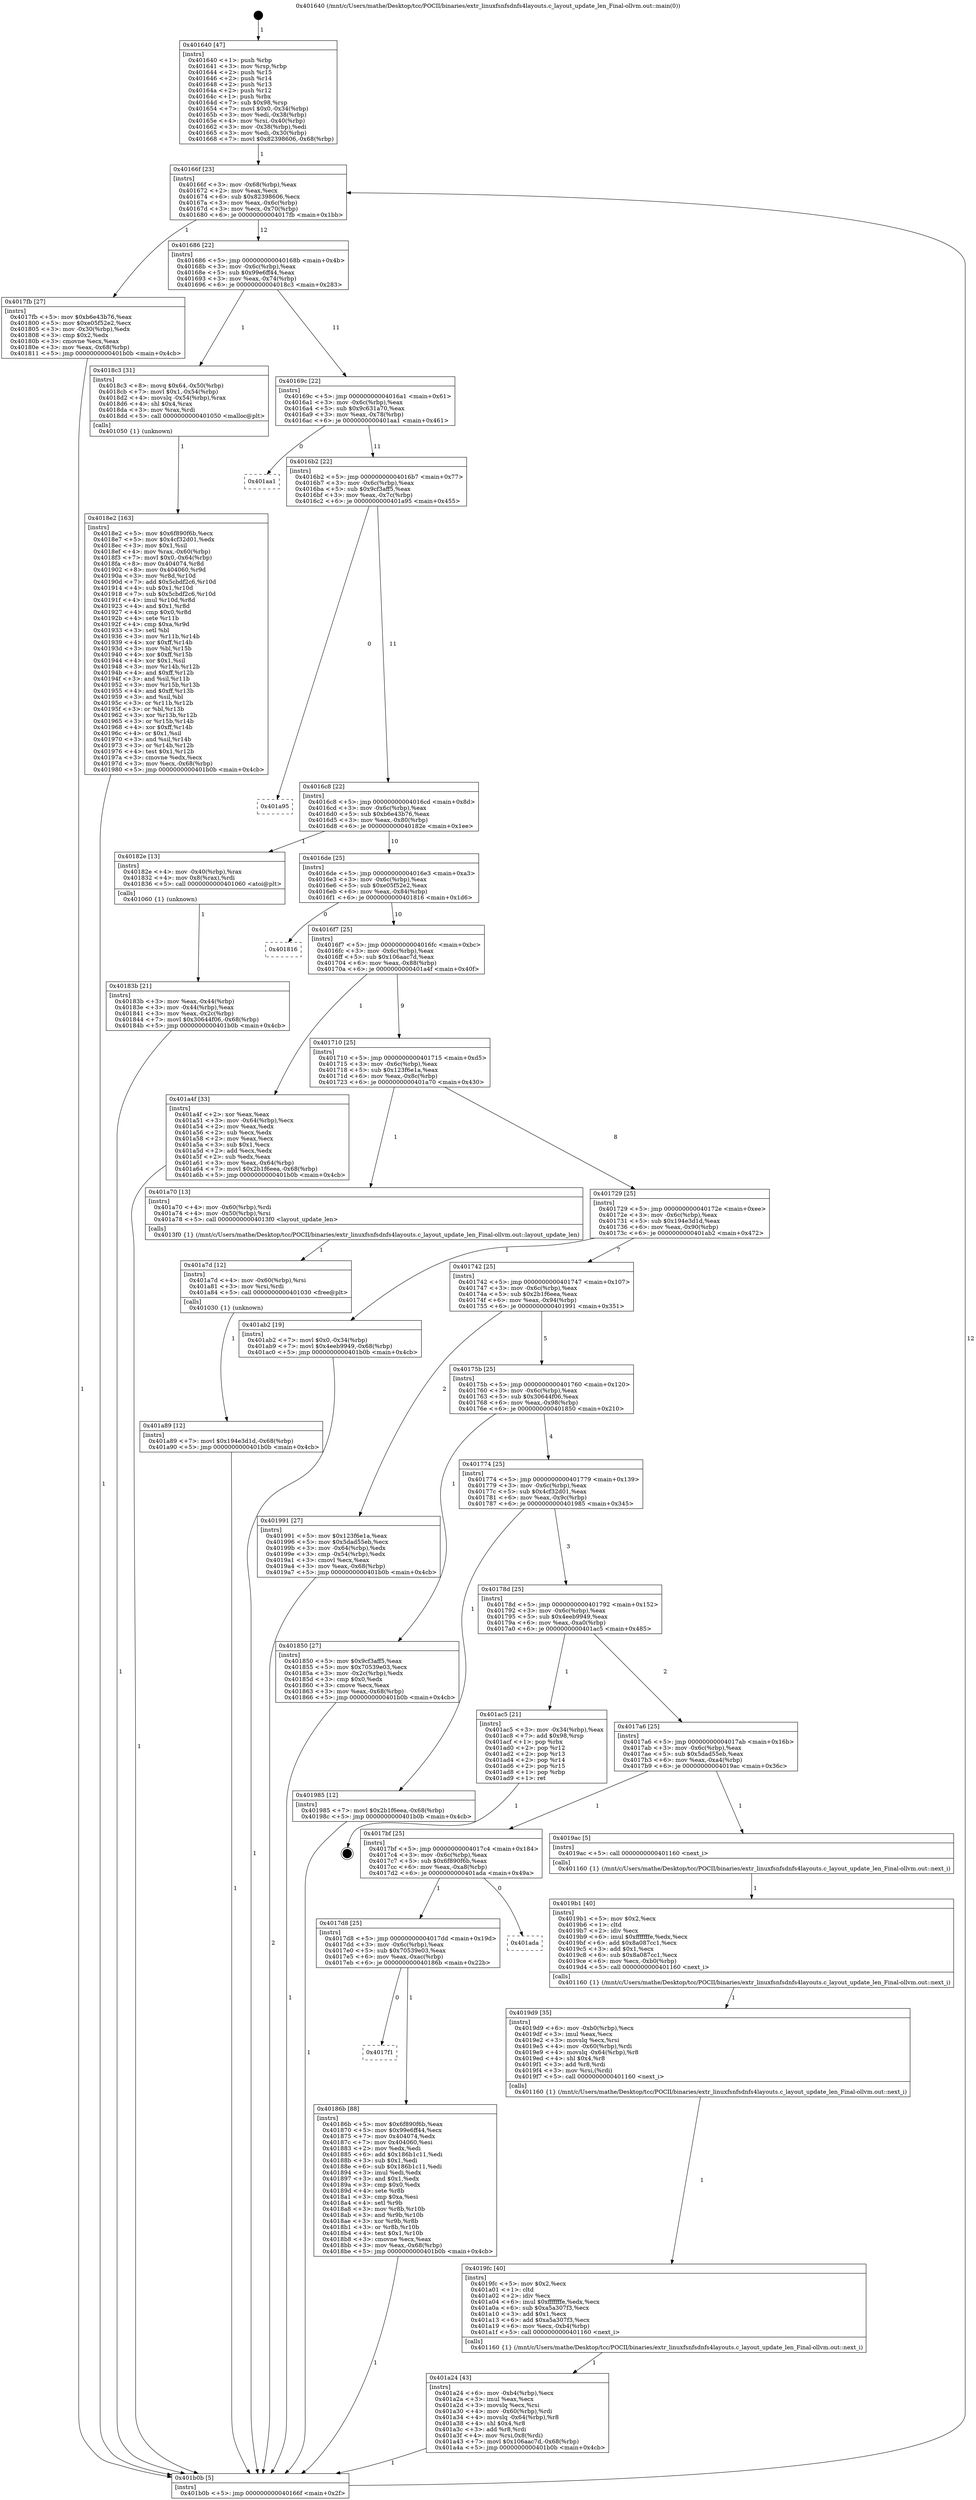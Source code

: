 digraph "0x401640" {
  label = "0x401640 (/mnt/c/Users/mathe/Desktop/tcc/POCII/binaries/extr_linuxfsnfsdnfs4layouts.c_layout_update_len_Final-ollvm.out::main(0))"
  labelloc = "t"
  node[shape=record]

  Entry [label="",width=0.3,height=0.3,shape=circle,fillcolor=black,style=filled]
  "0x40166f" [label="{
     0x40166f [23]\l
     | [instrs]\l
     &nbsp;&nbsp;0x40166f \<+3\>: mov -0x68(%rbp),%eax\l
     &nbsp;&nbsp;0x401672 \<+2\>: mov %eax,%ecx\l
     &nbsp;&nbsp;0x401674 \<+6\>: sub $0x82398606,%ecx\l
     &nbsp;&nbsp;0x40167a \<+3\>: mov %eax,-0x6c(%rbp)\l
     &nbsp;&nbsp;0x40167d \<+3\>: mov %ecx,-0x70(%rbp)\l
     &nbsp;&nbsp;0x401680 \<+6\>: je 00000000004017fb \<main+0x1bb\>\l
  }"]
  "0x4017fb" [label="{
     0x4017fb [27]\l
     | [instrs]\l
     &nbsp;&nbsp;0x4017fb \<+5\>: mov $0xb6e43b76,%eax\l
     &nbsp;&nbsp;0x401800 \<+5\>: mov $0xe05f52e2,%ecx\l
     &nbsp;&nbsp;0x401805 \<+3\>: mov -0x30(%rbp),%edx\l
     &nbsp;&nbsp;0x401808 \<+3\>: cmp $0x2,%edx\l
     &nbsp;&nbsp;0x40180b \<+3\>: cmovne %ecx,%eax\l
     &nbsp;&nbsp;0x40180e \<+3\>: mov %eax,-0x68(%rbp)\l
     &nbsp;&nbsp;0x401811 \<+5\>: jmp 0000000000401b0b \<main+0x4cb\>\l
  }"]
  "0x401686" [label="{
     0x401686 [22]\l
     | [instrs]\l
     &nbsp;&nbsp;0x401686 \<+5\>: jmp 000000000040168b \<main+0x4b\>\l
     &nbsp;&nbsp;0x40168b \<+3\>: mov -0x6c(%rbp),%eax\l
     &nbsp;&nbsp;0x40168e \<+5\>: sub $0x99e6ff44,%eax\l
     &nbsp;&nbsp;0x401693 \<+3\>: mov %eax,-0x74(%rbp)\l
     &nbsp;&nbsp;0x401696 \<+6\>: je 00000000004018c3 \<main+0x283\>\l
  }"]
  "0x401b0b" [label="{
     0x401b0b [5]\l
     | [instrs]\l
     &nbsp;&nbsp;0x401b0b \<+5\>: jmp 000000000040166f \<main+0x2f\>\l
  }"]
  "0x401640" [label="{
     0x401640 [47]\l
     | [instrs]\l
     &nbsp;&nbsp;0x401640 \<+1\>: push %rbp\l
     &nbsp;&nbsp;0x401641 \<+3\>: mov %rsp,%rbp\l
     &nbsp;&nbsp;0x401644 \<+2\>: push %r15\l
     &nbsp;&nbsp;0x401646 \<+2\>: push %r14\l
     &nbsp;&nbsp;0x401648 \<+2\>: push %r13\l
     &nbsp;&nbsp;0x40164a \<+2\>: push %r12\l
     &nbsp;&nbsp;0x40164c \<+1\>: push %rbx\l
     &nbsp;&nbsp;0x40164d \<+7\>: sub $0x98,%rsp\l
     &nbsp;&nbsp;0x401654 \<+7\>: movl $0x0,-0x34(%rbp)\l
     &nbsp;&nbsp;0x40165b \<+3\>: mov %edi,-0x38(%rbp)\l
     &nbsp;&nbsp;0x40165e \<+4\>: mov %rsi,-0x40(%rbp)\l
     &nbsp;&nbsp;0x401662 \<+3\>: mov -0x38(%rbp),%edi\l
     &nbsp;&nbsp;0x401665 \<+3\>: mov %edi,-0x30(%rbp)\l
     &nbsp;&nbsp;0x401668 \<+7\>: movl $0x82398606,-0x68(%rbp)\l
  }"]
  Exit [label="",width=0.3,height=0.3,shape=circle,fillcolor=black,style=filled,peripheries=2]
  "0x4018c3" [label="{
     0x4018c3 [31]\l
     | [instrs]\l
     &nbsp;&nbsp;0x4018c3 \<+8\>: movq $0x64,-0x50(%rbp)\l
     &nbsp;&nbsp;0x4018cb \<+7\>: movl $0x1,-0x54(%rbp)\l
     &nbsp;&nbsp;0x4018d2 \<+4\>: movslq -0x54(%rbp),%rax\l
     &nbsp;&nbsp;0x4018d6 \<+4\>: shl $0x4,%rax\l
     &nbsp;&nbsp;0x4018da \<+3\>: mov %rax,%rdi\l
     &nbsp;&nbsp;0x4018dd \<+5\>: call 0000000000401050 \<malloc@plt\>\l
     | [calls]\l
     &nbsp;&nbsp;0x401050 \{1\} (unknown)\l
  }"]
  "0x40169c" [label="{
     0x40169c [22]\l
     | [instrs]\l
     &nbsp;&nbsp;0x40169c \<+5\>: jmp 00000000004016a1 \<main+0x61\>\l
     &nbsp;&nbsp;0x4016a1 \<+3\>: mov -0x6c(%rbp),%eax\l
     &nbsp;&nbsp;0x4016a4 \<+5\>: sub $0x9c631a70,%eax\l
     &nbsp;&nbsp;0x4016a9 \<+3\>: mov %eax,-0x78(%rbp)\l
     &nbsp;&nbsp;0x4016ac \<+6\>: je 0000000000401aa1 \<main+0x461\>\l
  }"]
  "0x401a89" [label="{
     0x401a89 [12]\l
     | [instrs]\l
     &nbsp;&nbsp;0x401a89 \<+7\>: movl $0x194e3d1d,-0x68(%rbp)\l
     &nbsp;&nbsp;0x401a90 \<+5\>: jmp 0000000000401b0b \<main+0x4cb\>\l
  }"]
  "0x401aa1" [label="{
     0x401aa1\l
  }", style=dashed]
  "0x4016b2" [label="{
     0x4016b2 [22]\l
     | [instrs]\l
     &nbsp;&nbsp;0x4016b2 \<+5\>: jmp 00000000004016b7 \<main+0x77\>\l
     &nbsp;&nbsp;0x4016b7 \<+3\>: mov -0x6c(%rbp),%eax\l
     &nbsp;&nbsp;0x4016ba \<+5\>: sub $0x9cf3aff5,%eax\l
     &nbsp;&nbsp;0x4016bf \<+3\>: mov %eax,-0x7c(%rbp)\l
     &nbsp;&nbsp;0x4016c2 \<+6\>: je 0000000000401a95 \<main+0x455\>\l
  }"]
  "0x401a7d" [label="{
     0x401a7d [12]\l
     | [instrs]\l
     &nbsp;&nbsp;0x401a7d \<+4\>: mov -0x60(%rbp),%rsi\l
     &nbsp;&nbsp;0x401a81 \<+3\>: mov %rsi,%rdi\l
     &nbsp;&nbsp;0x401a84 \<+5\>: call 0000000000401030 \<free@plt\>\l
     | [calls]\l
     &nbsp;&nbsp;0x401030 \{1\} (unknown)\l
  }"]
  "0x401a95" [label="{
     0x401a95\l
  }", style=dashed]
  "0x4016c8" [label="{
     0x4016c8 [22]\l
     | [instrs]\l
     &nbsp;&nbsp;0x4016c8 \<+5\>: jmp 00000000004016cd \<main+0x8d\>\l
     &nbsp;&nbsp;0x4016cd \<+3\>: mov -0x6c(%rbp),%eax\l
     &nbsp;&nbsp;0x4016d0 \<+5\>: sub $0xb6e43b76,%eax\l
     &nbsp;&nbsp;0x4016d5 \<+3\>: mov %eax,-0x80(%rbp)\l
     &nbsp;&nbsp;0x4016d8 \<+6\>: je 000000000040182e \<main+0x1ee\>\l
  }"]
  "0x401a24" [label="{
     0x401a24 [43]\l
     | [instrs]\l
     &nbsp;&nbsp;0x401a24 \<+6\>: mov -0xb4(%rbp),%ecx\l
     &nbsp;&nbsp;0x401a2a \<+3\>: imul %eax,%ecx\l
     &nbsp;&nbsp;0x401a2d \<+3\>: movslq %ecx,%rsi\l
     &nbsp;&nbsp;0x401a30 \<+4\>: mov -0x60(%rbp),%rdi\l
     &nbsp;&nbsp;0x401a34 \<+4\>: movslq -0x64(%rbp),%r8\l
     &nbsp;&nbsp;0x401a38 \<+4\>: shl $0x4,%r8\l
     &nbsp;&nbsp;0x401a3c \<+3\>: add %r8,%rdi\l
     &nbsp;&nbsp;0x401a3f \<+4\>: mov %rsi,0x8(%rdi)\l
     &nbsp;&nbsp;0x401a43 \<+7\>: movl $0x106aac7d,-0x68(%rbp)\l
     &nbsp;&nbsp;0x401a4a \<+5\>: jmp 0000000000401b0b \<main+0x4cb\>\l
  }"]
  "0x40182e" [label="{
     0x40182e [13]\l
     | [instrs]\l
     &nbsp;&nbsp;0x40182e \<+4\>: mov -0x40(%rbp),%rax\l
     &nbsp;&nbsp;0x401832 \<+4\>: mov 0x8(%rax),%rdi\l
     &nbsp;&nbsp;0x401836 \<+5\>: call 0000000000401060 \<atoi@plt\>\l
     | [calls]\l
     &nbsp;&nbsp;0x401060 \{1\} (unknown)\l
  }"]
  "0x4016de" [label="{
     0x4016de [25]\l
     | [instrs]\l
     &nbsp;&nbsp;0x4016de \<+5\>: jmp 00000000004016e3 \<main+0xa3\>\l
     &nbsp;&nbsp;0x4016e3 \<+3\>: mov -0x6c(%rbp),%eax\l
     &nbsp;&nbsp;0x4016e6 \<+5\>: sub $0xe05f52e2,%eax\l
     &nbsp;&nbsp;0x4016eb \<+6\>: mov %eax,-0x84(%rbp)\l
     &nbsp;&nbsp;0x4016f1 \<+6\>: je 0000000000401816 \<main+0x1d6\>\l
  }"]
  "0x40183b" [label="{
     0x40183b [21]\l
     | [instrs]\l
     &nbsp;&nbsp;0x40183b \<+3\>: mov %eax,-0x44(%rbp)\l
     &nbsp;&nbsp;0x40183e \<+3\>: mov -0x44(%rbp),%eax\l
     &nbsp;&nbsp;0x401841 \<+3\>: mov %eax,-0x2c(%rbp)\l
     &nbsp;&nbsp;0x401844 \<+7\>: movl $0x30644f06,-0x68(%rbp)\l
     &nbsp;&nbsp;0x40184b \<+5\>: jmp 0000000000401b0b \<main+0x4cb\>\l
  }"]
  "0x4019fc" [label="{
     0x4019fc [40]\l
     | [instrs]\l
     &nbsp;&nbsp;0x4019fc \<+5\>: mov $0x2,%ecx\l
     &nbsp;&nbsp;0x401a01 \<+1\>: cltd\l
     &nbsp;&nbsp;0x401a02 \<+2\>: idiv %ecx\l
     &nbsp;&nbsp;0x401a04 \<+6\>: imul $0xfffffffe,%edx,%ecx\l
     &nbsp;&nbsp;0x401a0a \<+6\>: sub $0xa5a307f3,%ecx\l
     &nbsp;&nbsp;0x401a10 \<+3\>: add $0x1,%ecx\l
     &nbsp;&nbsp;0x401a13 \<+6\>: add $0xa5a307f3,%ecx\l
     &nbsp;&nbsp;0x401a19 \<+6\>: mov %ecx,-0xb4(%rbp)\l
     &nbsp;&nbsp;0x401a1f \<+5\>: call 0000000000401160 \<next_i\>\l
     | [calls]\l
     &nbsp;&nbsp;0x401160 \{1\} (/mnt/c/Users/mathe/Desktop/tcc/POCII/binaries/extr_linuxfsnfsdnfs4layouts.c_layout_update_len_Final-ollvm.out::next_i)\l
  }"]
  "0x401816" [label="{
     0x401816\l
  }", style=dashed]
  "0x4016f7" [label="{
     0x4016f7 [25]\l
     | [instrs]\l
     &nbsp;&nbsp;0x4016f7 \<+5\>: jmp 00000000004016fc \<main+0xbc\>\l
     &nbsp;&nbsp;0x4016fc \<+3\>: mov -0x6c(%rbp),%eax\l
     &nbsp;&nbsp;0x4016ff \<+5\>: sub $0x106aac7d,%eax\l
     &nbsp;&nbsp;0x401704 \<+6\>: mov %eax,-0x88(%rbp)\l
     &nbsp;&nbsp;0x40170a \<+6\>: je 0000000000401a4f \<main+0x40f\>\l
  }"]
  "0x4019d9" [label="{
     0x4019d9 [35]\l
     | [instrs]\l
     &nbsp;&nbsp;0x4019d9 \<+6\>: mov -0xb0(%rbp),%ecx\l
     &nbsp;&nbsp;0x4019df \<+3\>: imul %eax,%ecx\l
     &nbsp;&nbsp;0x4019e2 \<+3\>: movslq %ecx,%rsi\l
     &nbsp;&nbsp;0x4019e5 \<+4\>: mov -0x60(%rbp),%rdi\l
     &nbsp;&nbsp;0x4019e9 \<+4\>: movslq -0x64(%rbp),%r8\l
     &nbsp;&nbsp;0x4019ed \<+4\>: shl $0x4,%r8\l
     &nbsp;&nbsp;0x4019f1 \<+3\>: add %r8,%rdi\l
     &nbsp;&nbsp;0x4019f4 \<+3\>: mov %rsi,(%rdi)\l
     &nbsp;&nbsp;0x4019f7 \<+5\>: call 0000000000401160 \<next_i\>\l
     | [calls]\l
     &nbsp;&nbsp;0x401160 \{1\} (/mnt/c/Users/mathe/Desktop/tcc/POCII/binaries/extr_linuxfsnfsdnfs4layouts.c_layout_update_len_Final-ollvm.out::next_i)\l
  }"]
  "0x401a4f" [label="{
     0x401a4f [33]\l
     | [instrs]\l
     &nbsp;&nbsp;0x401a4f \<+2\>: xor %eax,%eax\l
     &nbsp;&nbsp;0x401a51 \<+3\>: mov -0x64(%rbp),%ecx\l
     &nbsp;&nbsp;0x401a54 \<+2\>: mov %eax,%edx\l
     &nbsp;&nbsp;0x401a56 \<+2\>: sub %ecx,%edx\l
     &nbsp;&nbsp;0x401a58 \<+2\>: mov %eax,%ecx\l
     &nbsp;&nbsp;0x401a5a \<+3\>: sub $0x1,%ecx\l
     &nbsp;&nbsp;0x401a5d \<+2\>: add %ecx,%edx\l
     &nbsp;&nbsp;0x401a5f \<+2\>: sub %edx,%eax\l
     &nbsp;&nbsp;0x401a61 \<+3\>: mov %eax,-0x64(%rbp)\l
     &nbsp;&nbsp;0x401a64 \<+7\>: movl $0x2b1f6eea,-0x68(%rbp)\l
     &nbsp;&nbsp;0x401a6b \<+5\>: jmp 0000000000401b0b \<main+0x4cb\>\l
  }"]
  "0x401710" [label="{
     0x401710 [25]\l
     | [instrs]\l
     &nbsp;&nbsp;0x401710 \<+5\>: jmp 0000000000401715 \<main+0xd5\>\l
     &nbsp;&nbsp;0x401715 \<+3\>: mov -0x6c(%rbp),%eax\l
     &nbsp;&nbsp;0x401718 \<+5\>: sub $0x123f6e1a,%eax\l
     &nbsp;&nbsp;0x40171d \<+6\>: mov %eax,-0x8c(%rbp)\l
     &nbsp;&nbsp;0x401723 \<+6\>: je 0000000000401a70 \<main+0x430\>\l
  }"]
  "0x4019b1" [label="{
     0x4019b1 [40]\l
     | [instrs]\l
     &nbsp;&nbsp;0x4019b1 \<+5\>: mov $0x2,%ecx\l
     &nbsp;&nbsp;0x4019b6 \<+1\>: cltd\l
     &nbsp;&nbsp;0x4019b7 \<+2\>: idiv %ecx\l
     &nbsp;&nbsp;0x4019b9 \<+6\>: imul $0xfffffffe,%edx,%ecx\l
     &nbsp;&nbsp;0x4019bf \<+6\>: add $0x8a087cc1,%ecx\l
     &nbsp;&nbsp;0x4019c5 \<+3\>: add $0x1,%ecx\l
     &nbsp;&nbsp;0x4019c8 \<+6\>: sub $0x8a087cc1,%ecx\l
     &nbsp;&nbsp;0x4019ce \<+6\>: mov %ecx,-0xb0(%rbp)\l
     &nbsp;&nbsp;0x4019d4 \<+5\>: call 0000000000401160 \<next_i\>\l
     | [calls]\l
     &nbsp;&nbsp;0x401160 \{1\} (/mnt/c/Users/mathe/Desktop/tcc/POCII/binaries/extr_linuxfsnfsdnfs4layouts.c_layout_update_len_Final-ollvm.out::next_i)\l
  }"]
  "0x401a70" [label="{
     0x401a70 [13]\l
     | [instrs]\l
     &nbsp;&nbsp;0x401a70 \<+4\>: mov -0x60(%rbp),%rdi\l
     &nbsp;&nbsp;0x401a74 \<+4\>: mov -0x50(%rbp),%rsi\l
     &nbsp;&nbsp;0x401a78 \<+5\>: call 00000000004013f0 \<layout_update_len\>\l
     | [calls]\l
     &nbsp;&nbsp;0x4013f0 \{1\} (/mnt/c/Users/mathe/Desktop/tcc/POCII/binaries/extr_linuxfsnfsdnfs4layouts.c_layout_update_len_Final-ollvm.out::layout_update_len)\l
  }"]
  "0x401729" [label="{
     0x401729 [25]\l
     | [instrs]\l
     &nbsp;&nbsp;0x401729 \<+5\>: jmp 000000000040172e \<main+0xee\>\l
     &nbsp;&nbsp;0x40172e \<+3\>: mov -0x6c(%rbp),%eax\l
     &nbsp;&nbsp;0x401731 \<+5\>: sub $0x194e3d1d,%eax\l
     &nbsp;&nbsp;0x401736 \<+6\>: mov %eax,-0x90(%rbp)\l
     &nbsp;&nbsp;0x40173c \<+6\>: je 0000000000401ab2 \<main+0x472\>\l
  }"]
  "0x4018e2" [label="{
     0x4018e2 [163]\l
     | [instrs]\l
     &nbsp;&nbsp;0x4018e2 \<+5\>: mov $0x6f890f6b,%ecx\l
     &nbsp;&nbsp;0x4018e7 \<+5\>: mov $0x4cf32d01,%edx\l
     &nbsp;&nbsp;0x4018ec \<+3\>: mov $0x1,%sil\l
     &nbsp;&nbsp;0x4018ef \<+4\>: mov %rax,-0x60(%rbp)\l
     &nbsp;&nbsp;0x4018f3 \<+7\>: movl $0x0,-0x64(%rbp)\l
     &nbsp;&nbsp;0x4018fa \<+8\>: mov 0x404074,%r8d\l
     &nbsp;&nbsp;0x401902 \<+8\>: mov 0x404060,%r9d\l
     &nbsp;&nbsp;0x40190a \<+3\>: mov %r8d,%r10d\l
     &nbsp;&nbsp;0x40190d \<+7\>: add $0x5cbdf2c6,%r10d\l
     &nbsp;&nbsp;0x401914 \<+4\>: sub $0x1,%r10d\l
     &nbsp;&nbsp;0x401918 \<+7\>: sub $0x5cbdf2c6,%r10d\l
     &nbsp;&nbsp;0x40191f \<+4\>: imul %r10d,%r8d\l
     &nbsp;&nbsp;0x401923 \<+4\>: and $0x1,%r8d\l
     &nbsp;&nbsp;0x401927 \<+4\>: cmp $0x0,%r8d\l
     &nbsp;&nbsp;0x40192b \<+4\>: sete %r11b\l
     &nbsp;&nbsp;0x40192f \<+4\>: cmp $0xa,%r9d\l
     &nbsp;&nbsp;0x401933 \<+3\>: setl %bl\l
     &nbsp;&nbsp;0x401936 \<+3\>: mov %r11b,%r14b\l
     &nbsp;&nbsp;0x401939 \<+4\>: xor $0xff,%r14b\l
     &nbsp;&nbsp;0x40193d \<+3\>: mov %bl,%r15b\l
     &nbsp;&nbsp;0x401940 \<+4\>: xor $0xff,%r15b\l
     &nbsp;&nbsp;0x401944 \<+4\>: xor $0x1,%sil\l
     &nbsp;&nbsp;0x401948 \<+3\>: mov %r14b,%r12b\l
     &nbsp;&nbsp;0x40194b \<+4\>: and $0xff,%r12b\l
     &nbsp;&nbsp;0x40194f \<+3\>: and %sil,%r11b\l
     &nbsp;&nbsp;0x401952 \<+3\>: mov %r15b,%r13b\l
     &nbsp;&nbsp;0x401955 \<+4\>: and $0xff,%r13b\l
     &nbsp;&nbsp;0x401959 \<+3\>: and %sil,%bl\l
     &nbsp;&nbsp;0x40195c \<+3\>: or %r11b,%r12b\l
     &nbsp;&nbsp;0x40195f \<+3\>: or %bl,%r13b\l
     &nbsp;&nbsp;0x401962 \<+3\>: xor %r13b,%r12b\l
     &nbsp;&nbsp;0x401965 \<+3\>: or %r15b,%r14b\l
     &nbsp;&nbsp;0x401968 \<+4\>: xor $0xff,%r14b\l
     &nbsp;&nbsp;0x40196c \<+4\>: or $0x1,%sil\l
     &nbsp;&nbsp;0x401970 \<+3\>: and %sil,%r14b\l
     &nbsp;&nbsp;0x401973 \<+3\>: or %r14b,%r12b\l
     &nbsp;&nbsp;0x401976 \<+4\>: test $0x1,%r12b\l
     &nbsp;&nbsp;0x40197a \<+3\>: cmovne %edx,%ecx\l
     &nbsp;&nbsp;0x40197d \<+3\>: mov %ecx,-0x68(%rbp)\l
     &nbsp;&nbsp;0x401980 \<+5\>: jmp 0000000000401b0b \<main+0x4cb\>\l
  }"]
  "0x401ab2" [label="{
     0x401ab2 [19]\l
     | [instrs]\l
     &nbsp;&nbsp;0x401ab2 \<+7\>: movl $0x0,-0x34(%rbp)\l
     &nbsp;&nbsp;0x401ab9 \<+7\>: movl $0x4eeb9949,-0x68(%rbp)\l
     &nbsp;&nbsp;0x401ac0 \<+5\>: jmp 0000000000401b0b \<main+0x4cb\>\l
  }"]
  "0x401742" [label="{
     0x401742 [25]\l
     | [instrs]\l
     &nbsp;&nbsp;0x401742 \<+5\>: jmp 0000000000401747 \<main+0x107\>\l
     &nbsp;&nbsp;0x401747 \<+3\>: mov -0x6c(%rbp),%eax\l
     &nbsp;&nbsp;0x40174a \<+5\>: sub $0x2b1f6eea,%eax\l
     &nbsp;&nbsp;0x40174f \<+6\>: mov %eax,-0x94(%rbp)\l
     &nbsp;&nbsp;0x401755 \<+6\>: je 0000000000401991 \<main+0x351\>\l
  }"]
  "0x4017f1" [label="{
     0x4017f1\l
  }", style=dashed]
  "0x401991" [label="{
     0x401991 [27]\l
     | [instrs]\l
     &nbsp;&nbsp;0x401991 \<+5\>: mov $0x123f6e1a,%eax\l
     &nbsp;&nbsp;0x401996 \<+5\>: mov $0x5dad55eb,%ecx\l
     &nbsp;&nbsp;0x40199b \<+3\>: mov -0x64(%rbp),%edx\l
     &nbsp;&nbsp;0x40199e \<+3\>: cmp -0x54(%rbp),%edx\l
     &nbsp;&nbsp;0x4019a1 \<+3\>: cmovl %ecx,%eax\l
     &nbsp;&nbsp;0x4019a4 \<+3\>: mov %eax,-0x68(%rbp)\l
     &nbsp;&nbsp;0x4019a7 \<+5\>: jmp 0000000000401b0b \<main+0x4cb\>\l
  }"]
  "0x40175b" [label="{
     0x40175b [25]\l
     | [instrs]\l
     &nbsp;&nbsp;0x40175b \<+5\>: jmp 0000000000401760 \<main+0x120\>\l
     &nbsp;&nbsp;0x401760 \<+3\>: mov -0x6c(%rbp),%eax\l
     &nbsp;&nbsp;0x401763 \<+5\>: sub $0x30644f06,%eax\l
     &nbsp;&nbsp;0x401768 \<+6\>: mov %eax,-0x98(%rbp)\l
     &nbsp;&nbsp;0x40176e \<+6\>: je 0000000000401850 \<main+0x210\>\l
  }"]
  "0x40186b" [label="{
     0x40186b [88]\l
     | [instrs]\l
     &nbsp;&nbsp;0x40186b \<+5\>: mov $0x6f890f6b,%eax\l
     &nbsp;&nbsp;0x401870 \<+5\>: mov $0x99e6ff44,%ecx\l
     &nbsp;&nbsp;0x401875 \<+7\>: mov 0x404074,%edx\l
     &nbsp;&nbsp;0x40187c \<+7\>: mov 0x404060,%esi\l
     &nbsp;&nbsp;0x401883 \<+2\>: mov %edx,%edi\l
     &nbsp;&nbsp;0x401885 \<+6\>: add $0x186b1c11,%edi\l
     &nbsp;&nbsp;0x40188b \<+3\>: sub $0x1,%edi\l
     &nbsp;&nbsp;0x40188e \<+6\>: sub $0x186b1c11,%edi\l
     &nbsp;&nbsp;0x401894 \<+3\>: imul %edi,%edx\l
     &nbsp;&nbsp;0x401897 \<+3\>: and $0x1,%edx\l
     &nbsp;&nbsp;0x40189a \<+3\>: cmp $0x0,%edx\l
     &nbsp;&nbsp;0x40189d \<+4\>: sete %r8b\l
     &nbsp;&nbsp;0x4018a1 \<+3\>: cmp $0xa,%esi\l
     &nbsp;&nbsp;0x4018a4 \<+4\>: setl %r9b\l
     &nbsp;&nbsp;0x4018a8 \<+3\>: mov %r8b,%r10b\l
     &nbsp;&nbsp;0x4018ab \<+3\>: and %r9b,%r10b\l
     &nbsp;&nbsp;0x4018ae \<+3\>: xor %r9b,%r8b\l
     &nbsp;&nbsp;0x4018b1 \<+3\>: or %r8b,%r10b\l
     &nbsp;&nbsp;0x4018b4 \<+4\>: test $0x1,%r10b\l
     &nbsp;&nbsp;0x4018b8 \<+3\>: cmovne %ecx,%eax\l
     &nbsp;&nbsp;0x4018bb \<+3\>: mov %eax,-0x68(%rbp)\l
     &nbsp;&nbsp;0x4018be \<+5\>: jmp 0000000000401b0b \<main+0x4cb\>\l
  }"]
  "0x401850" [label="{
     0x401850 [27]\l
     | [instrs]\l
     &nbsp;&nbsp;0x401850 \<+5\>: mov $0x9cf3aff5,%eax\l
     &nbsp;&nbsp;0x401855 \<+5\>: mov $0x70539e03,%ecx\l
     &nbsp;&nbsp;0x40185a \<+3\>: mov -0x2c(%rbp),%edx\l
     &nbsp;&nbsp;0x40185d \<+3\>: cmp $0x0,%edx\l
     &nbsp;&nbsp;0x401860 \<+3\>: cmove %ecx,%eax\l
     &nbsp;&nbsp;0x401863 \<+3\>: mov %eax,-0x68(%rbp)\l
     &nbsp;&nbsp;0x401866 \<+5\>: jmp 0000000000401b0b \<main+0x4cb\>\l
  }"]
  "0x401774" [label="{
     0x401774 [25]\l
     | [instrs]\l
     &nbsp;&nbsp;0x401774 \<+5\>: jmp 0000000000401779 \<main+0x139\>\l
     &nbsp;&nbsp;0x401779 \<+3\>: mov -0x6c(%rbp),%eax\l
     &nbsp;&nbsp;0x40177c \<+5\>: sub $0x4cf32d01,%eax\l
     &nbsp;&nbsp;0x401781 \<+6\>: mov %eax,-0x9c(%rbp)\l
     &nbsp;&nbsp;0x401787 \<+6\>: je 0000000000401985 \<main+0x345\>\l
  }"]
  "0x4017d8" [label="{
     0x4017d8 [25]\l
     | [instrs]\l
     &nbsp;&nbsp;0x4017d8 \<+5\>: jmp 00000000004017dd \<main+0x19d\>\l
     &nbsp;&nbsp;0x4017dd \<+3\>: mov -0x6c(%rbp),%eax\l
     &nbsp;&nbsp;0x4017e0 \<+5\>: sub $0x70539e03,%eax\l
     &nbsp;&nbsp;0x4017e5 \<+6\>: mov %eax,-0xac(%rbp)\l
     &nbsp;&nbsp;0x4017eb \<+6\>: je 000000000040186b \<main+0x22b\>\l
  }"]
  "0x401985" [label="{
     0x401985 [12]\l
     | [instrs]\l
     &nbsp;&nbsp;0x401985 \<+7\>: movl $0x2b1f6eea,-0x68(%rbp)\l
     &nbsp;&nbsp;0x40198c \<+5\>: jmp 0000000000401b0b \<main+0x4cb\>\l
  }"]
  "0x40178d" [label="{
     0x40178d [25]\l
     | [instrs]\l
     &nbsp;&nbsp;0x40178d \<+5\>: jmp 0000000000401792 \<main+0x152\>\l
     &nbsp;&nbsp;0x401792 \<+3\>: mov -0x6c(%rbp),%eax\l
     &nbsp;&nbsp;0x401795 \<+5\>: sub $0x4eeb9949,%eax\l
     &nbsp;&nbsp;0x40179a \<+6\>: mov %eax,-0xa0(%rbp)\l
     &nbsp;&nbsp;0x4017a0 \<+6\>: je 0000000000401ac5 \<main+0x485\>\l
  }"]
  "0x401ada" [label="{
     0x401ada\l
  }", style=dashed]
  "0x401ac5" [label="{
     0x401ac5 [21]\l
     | [instrs]\l
     &nbsp;&nbsp;0x401ac5 \<+3\>: mov -0x34(%rbp),%eax\l
     &nbsp;&nbsp;0x401ac8 \<+7\>: add $0x98,%rsp\l
     &nbsp;&nbsp;0x401acf \<+1\>: pop %rbx\l
     &nbsp;&nbsp;0x401ad0 \<+2\>: pop %r12\l
     &nbsp;&nbsp;0x401ad2 \<+2\>: pop %r13\l
     &nbsp;&nbsp;0x401ad4 \<+2\>: pop %r14\l
     &nbsp;&nbsp;0x401ad6 \<+2\>: pop %r15\l
     &nbsp;&nbsp;0x401ad8 \<+1\>: pop %rbp\l
     &nbsp;&nbsp;0x401ad9 \<+1\>: ret\l
  }"]
  "0x4017a6" [label="{
     0x4017a6 [25]\l
     | [instrs]\l
     &nbsp;&nbsp;0x4017a6 \<+5\>: jmp 00000000004017ab \<main+0x16b\>\l
     &nbsp;&nbsp;0x4017ab \<+3\>: mov -0x6c(%rbp),%eax\l
     &nbsp;&nbsp;0x4017ae \<+5\>: sub $0x5dad55eb,%eax\l
     &nbsp;&nbsp;0x4017b3 \<+6\>: mov %eax,-0xa4(%rbp)\l
     &nbsp;&nbsp;0x4017b9 \<+6\>: je 00000000004019ac \<main+0x36c\>\l
  }"]
  "0x4017bf" [label="{
     0x4017bf [25]\l
     | [instrs]\l
     &nbsp;&nbsp;0x4017bf \<+5\>: jmp 00000000004017c4 \<main+0x184\>\l
     &nbsp;&nbsp;0x4017c4 \<+3\>: mov -0x6c(%rbp),%eax\l
     &nbsp;&nbsp;0x4017c7 \<+5\>: sub $0x6f890f6b,%eax\l
     &nbsp;&nbsp;0x4017cc \<+6\>: mov %eax,-0xa8(%rbp)\l
     &nbsp;&nbsp;0x4017d2 \<+6\>: je 0000000000401ada \<main+0x49a\>\l
  }"]
  "0x4019ac" [label="{
     0x4019ac [5]\l
     | [instrs]\l
     &nbsp;&nbsp;0x4019ac \<+5\>: call 0000000000401160 \<next_i\>\l
     | [calls]\l
     &nbsp;&nbsp;0x401160 \{1\} (/mnt/c/Users/mathe/Desktop/tcc/POCII/binaries/extr_linuxfsnfsdnfs4layouts.c_layout_update_len_Final-ollvm.out::next_i)\l
  }"]
  Entry -> "0x401640" [label=" 1"]
  "0x40166f" -> "0x4017fb" [label=" 1"]
  "0x40166f" -> "0x401686" [label=" 12"]
  "0x4017fb" -> "0x401b0b" [label=" 1"]
  "0x401640" -> "0x40166f" [label=" 1"]
  "0x401b0b" -> "0x40166f" [label=" 12"]
  "0x401ac5" -> Exit [label=" 1"]
  "0x401686" -> "0x4018c3" [label=" 1"]
  "0x401686" -> "0x40169c" [label=" 11"]
  "0x401ab2" -> "0x401b0b" [label=" 1"]
  "0x40169c" -> "0x401aa1" [label=" 0"]
  "0x40169c" -> "0x4016b2" [label=" 11"]
  "0x401a89" -> "0x401b0b" [label=" 1"]
  "0x4016b2" -> "0x401a95" [label=" 0"]
  "0x4016b2" -> "0x4016c8" [label=" 11"]
  "0x401a7d" -> "0x401a89" [label=" 1"]
  "0x4016c8" -> "0x40182e" [label=" 1"]
  "0x4016c8" -> "0x4016de" [label=" 10"]
  "0x40182e" -> "0x40183b" [label=" 1"]
  "0x40183b" -> "0x401b0b" [label=" 1"]
  "0x401a70" -> "0x401a7d" [label=" 1"]
  "0x4016de" -> "0x401816" [label=" 0"]
  "0x4016de" -> "0x4016f7" [label=" 10"]
  "0x401a4f" -> "0x401b0b" [label=" 1"]
  "0x4016f7" -> "0x401a4f" [label=" 1"]
  "0x4016f7" -> "0x401710" [label=" 9"]
  "0x401a24" -> "0x401b0b" [label=" 1"]
  "0x401710" -> "0x401a70" [label=" 1"]
  "0x401710" -> "0x401729" [label=" 8"]
  "0x4019fc" -> "0x401a24" [label=" 1"]
  "0x401729" -> "0x401ab2" [label=" 1"]
  "0x401729" -> "0x401742" [label=" 7"]
  "0x4019d9" -> "0x4019fc" [label=" 1"]
  "0x401742" -> "0x401991" [label=" 2"]
  "0x401742" -> "0x40175b" [label=" 5"]
  "0x4019b1" -> "0x4019d9" [label=" 1"]
  "0x40175b" -> "0x401850" [label=" 1"]
  "0x40175b" -> "0x401774" [label=" 4"]
  "0x401850" -> "0x401b0b" [label=" 1"]
  "0x4019ac" -> "0x4019b1" [label=" 1"]
  "0x401774" -> "0x401985" [label=" 1"]
  "0x401774" -> "0x40178d" [label=" 3"]
  "0x401985" -> "0x401b0b" [label=" 1"]
  "0x40178d" -> "0x401ac5" [label=" 1"]
  "0x40178d" -> "0x4017a6" [label=" 2"]
  "0x4018e2" -> "0x401b0b" [label=" 1"]
  "0x4017a6" -> "0x4019ac" [label=" 1"]
  "0x4017a6" -> "0x4017bf" [label=" 1"]
  "0x4018c3" -> "0x4018e2" [label=" 1"]
  "0x4017bf" -> "0x401ada" [label=" 0"]
  "0x4017bf" -> "0x4017d8" [label=" 1"]
  "0x401991" -> "0x401b0b" [label=" 2"]
  "0x4017d8" -> "0x40186b" [label=" 1"]
  "0x4017d8" -> "0x4017f1" [label=" 0"]
  "0x40186b" -> "0x401b0b" [label=" 1"]
}
